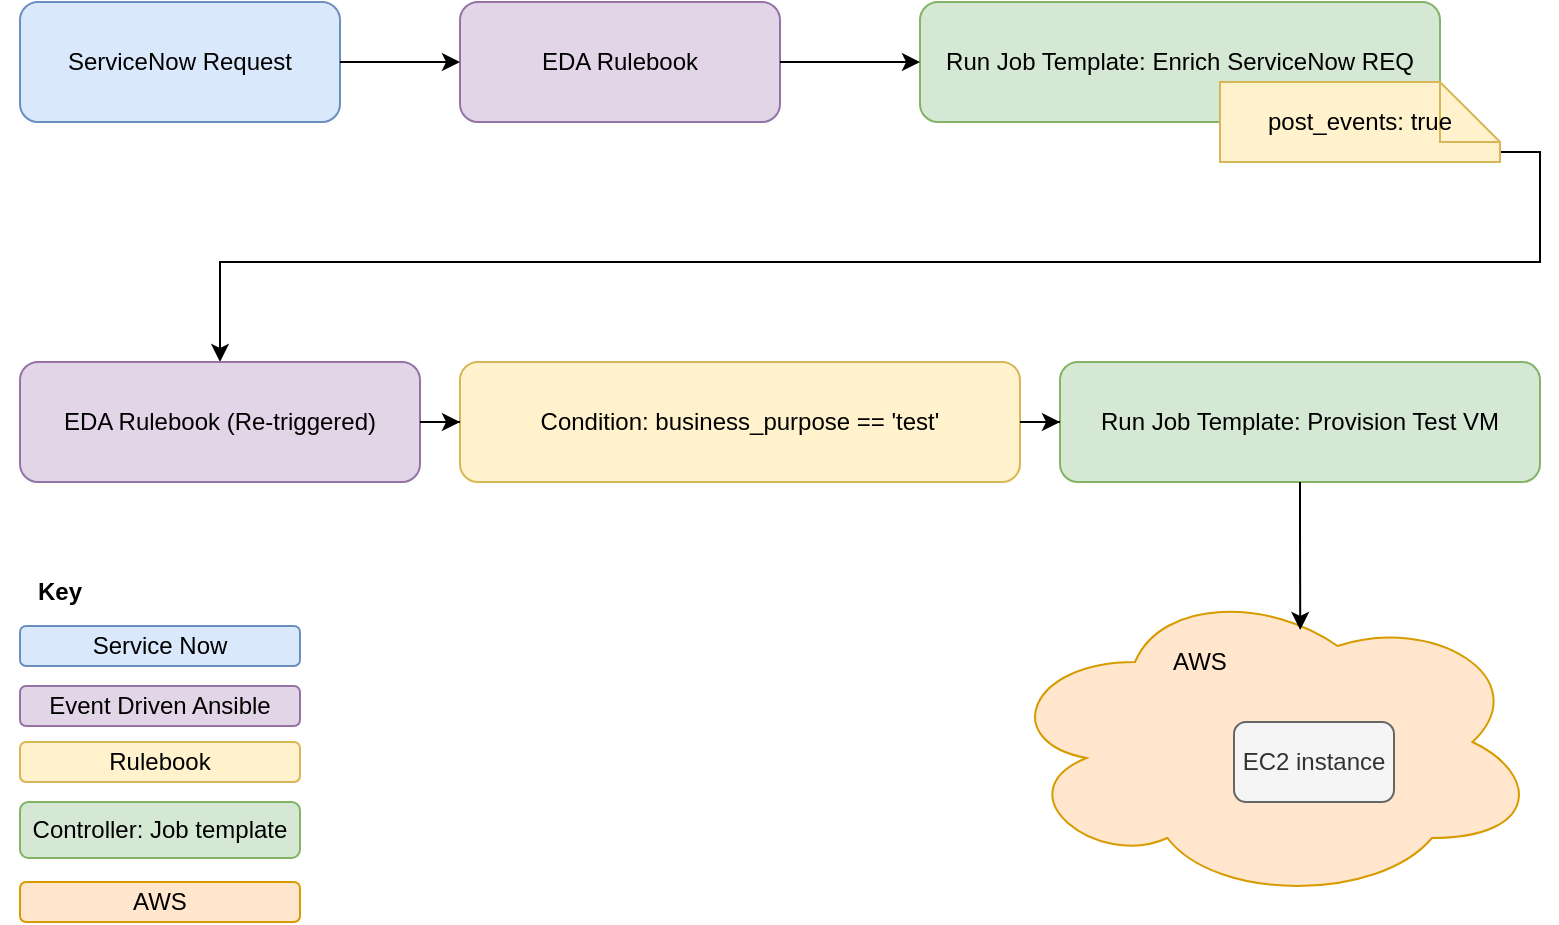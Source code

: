 <mxfile version="26.2.2">
  <diagram name="VM Provisioning Flow" id="vm-provisioning-flow">
    <mxGraphModel dx="1236" dy="803" grid="1" gridSize="10" guides="1" tooltips="1" connect="1" arrows="1" fold="1" page="1" pageScale="1" pageWidth="827" pageHeight="1169" math="0" shadow="0">
      <root>
        <mxCell id="0" />
        <mxCell id="1" parent="0" />
        <mxCell id="2" value="ServiceNow Request" style="rounded=1;whiteSpace=wrap;html=1;fillColor=#dae8fc;strokeColor=#6c8ebf;" parent="1" vertex="1">
          <mxGeometry x="220" y="100" width="160" height="60" as="geometry" />
        </mxCell>
        <mxCell id="3" value="EDA Rulebook" style="rounded=1;whiteSpace=wrap;html=1;fillColor=#e1d5e7;strokeColor=#9673a6;" parent="1" vertex="1">
          <mxGeometry x="440" y="100" width="160" height="60" as="geometry" />
        </mxCell>
        <mxCell id="4" value="Run Job Template: Enrich ServiceNow REQ" style="rounded=1;whiteSpace=wrap;html=1;fillColor=#d5e8d4;strokeColor=#82b366;" parent="1" vertex="1">
          <mxGeometry x="670" y="100" width="260" height="60" as="geometry" />
        </mxCell>
        <mxCell id="RxPHAmQaYYayvup5Rk9Y-14" style="edgeStyle=orthogonalEdgeStyle;rounded=0;orthogonalLoop=1;jettySize=auto;html=1;exitX=0;exitY=0;exitDx=140;exitDy=35;exitPerimeter=0;" edge="1" parent="1" source="5" target="6">
          <mxGeometry relative="1" as="geometry" />
        </mxCell>
        <mxCell id="5" value="post_events: true" style="shape=note;whiteSpace=wrap;html=1;fillColor=#fff2cc;strokeColor=#d6b656;" parent="1" vertex="1">
          <mxGeometry x="820" y="140" width="140" height="40" as="geometry" />
        </mxCell>
        <mxCell id="6" value="EDA Rulebook (Re-triggered)" style="rounded=1;whiteSpace=wrap;html=1;fillColor=#e1d5e7;strokeColor=#9673a6;" parent="1" vertex="1">
          <mxGeometry x="220" y="280" width="200" height="60" as="geometry" />
        </mxCell>
        <mxCell id="7" value="Condition: business_purpose == &#39;test&#39;" style="rounded=1;whiteSpace=wrap;html=1;fillColor=#fff2cc;strokeColor=#d6b656;" parent="1" vertex="1">
          <mxGeometry x="440" y="280" width="280" height="60" as="geometry" />
        </mxCell>
        <mxCell id="8" value="Run Job Template: Provision Test VM" style="rounded=1;whiteSpace=wrap;html=1;fillColor=#d5e8d4;strokeColor=#82b366;" parent="1" vertex="1">
          <mxGeometry x="740" y="280" width="240" height="60" as="geometry" />
        </mxCell>
        <mxCell id="9" style="edgeStyle=orthogonalEdgeStyle;rounded=0;orthogonalLoop=1;jettySize=auto;html=1;exitX=1;exitY=0.5;exitDx=0;exitDy=0;" parent="1" source="2" target="3" edge="1">
          <mxGeometry relative="1" as="geometry" />
        </mxCell>
        <mxCell id="10" style="edgeStyle=orthogonalEdgeStyle;rounded=0;orthogonalLoop=1;jettySize=auto;html=1;" parent="1" source="3" target="4" edge="1">
          <mxGeometry relative="1" as="geometry" />
        </mxCell>
        <mxCell id="13" style="edgeStyle=orthogonalEdgeStyle;rounded=0;orthogonalLoop=1;jettySize=auto;html=1;" parent="1" source="6" target="7" edge="1">
          <mxGeometry relative="1" as="geometry" />
        </mxCell>
        <mxCell id="14" style="edgeStyle=orthogonalEdgeStyle;rounded=0;orthogonalLoop=1;jettySize=auto;html=1;" parent="1" source="7" target="8" edge="1">
          <mxGeometry relative="1" as="geometry" />
        </mxCell>
        <mxCell id="RxPHAmQaYYayvup5Rk9Y-16" value="Service Now" style="rounded=1;whiteSpace=wrap;html=1;fillColor=#dae8fc;strokeColor=#6c8ebf;" vertex="1" parent="1">
          <mxGeometry x="220" y="412" width="140" height="20" as="geometry" />
        </mxCell>
        <mxCell id="RxPHAmQaYYayvup5Rk9Y-17" value="Event Driven Ansible" style="rounded=1;whiteSpace=wrap;html=1;fillColor=#e1d5e7;strokeColor=#9673a6;" vertex="1" parent="1">
          <mxGeometry x="220" y="442" width="140" height="20" as="geometry" />
        </mxCell>
        <mxCell id="RxPHAmQaYYayvup5Rk9Y-18" value="Rulebook" style="rounded=1;whiteSpace=wrap;html=1;fillColor=#fff2cc;strokeColor=#d6b656;" vertex="1" parent="1">
          <mxGeometry x="220" y="470" width="140" height="20" as="geometry" />
        </mxCell>
        <mxCell id="RxPHAmQaYYayvup5Rk9Y-21" value="" style="ellipse;shape=cloud;whiteSpace=wrap;html=1;fillColor=#ffe6cc;strokeColor=#d79b00;" vertex="1" parent="1">
          <mxGeometry x="710" y="390" width="270" height="160" as="geometry" />
        </mxCell>
        <mxCell id="RxPHAmQaYYayvup5Rk9Y-22" value="EC2 instance" style="rounded=1;whiteSpace=wrap;html=1;fillColor=#f5f5f5;strokeColor=#666666;fontColor=#333333;" vertex="1" parent="1">
          <mxGeometry x="827" y="460" width="80" height="40" as="geometry" />
        </mxCell>
        <mxCell id="RxPHAmQaYYayvup5Rk9Y-24" style="edgeStyle=orthogonalEdgeStyle;rounded=0;orthogonalLoop=1;jettySize=auto;html=1;exitX=0.5;exitY=1;exitDx=0;exitDy=0;entryX=0.556;entryY=0.15;entryDx=0;entryDy=0;entryPerimeter=0;" edge="1" parent="1" source="8" target="RxPHAmQaYYayvup5Rk9Y-21">
          <mxGeometry relative="1" as="geometry" />
        </mxCell>
        <mxCell id="RxPHAmQaYYayvup5Rk9Y-25" value="AWS" style="text;html=1;align=center;verticalAlign=middle;whiteSpace=wrap;rounded=0;" vertex="1" parent="1">
          <mxGeometry x="780" y="420" width="60" height="20" as="geometry" />
        </mxCell>
        <mxCell id="RxPHAmQaYYayvup5Rk9Y-26" value="AWS" style="rounded=1;whiteSpace=wrap;html=1;fillColor=#ffe6cc;strokeColor=#d79b00;" vertex="1" parent="1">
          <mxGeometry x="220" y="540" width="140" height="20" as="geometry" />
        </mxCell>
        <mxCell id="RxPHAmQaYYayvup5Rk9Y-27" value="Key" style="text;html=1;align=center;verticalAlign=middle;whiteSpace=wrap;rounded=0;fontStyle=1" vertex="1" parent="1">
          <mxGeometry x="210" y="380" width="60" height="30" as="geometry" />
        </mxCell>
        <mxCell id="RxPHAmQaYYayvup5Rk9Y-29" value="Controller: Job template" style="rounded=1;whiteSpace=wrap;html=1;fillColor=#d5e8d4;strokeColor=#82b366;" vertex="1" parent="1">
          <mxGeometry x="220" y="500" width="140" height="28" as="geometry" />
        </mxCell>
      </root>
    </mxGraphModel>
  </diagram>
</mxfile>
